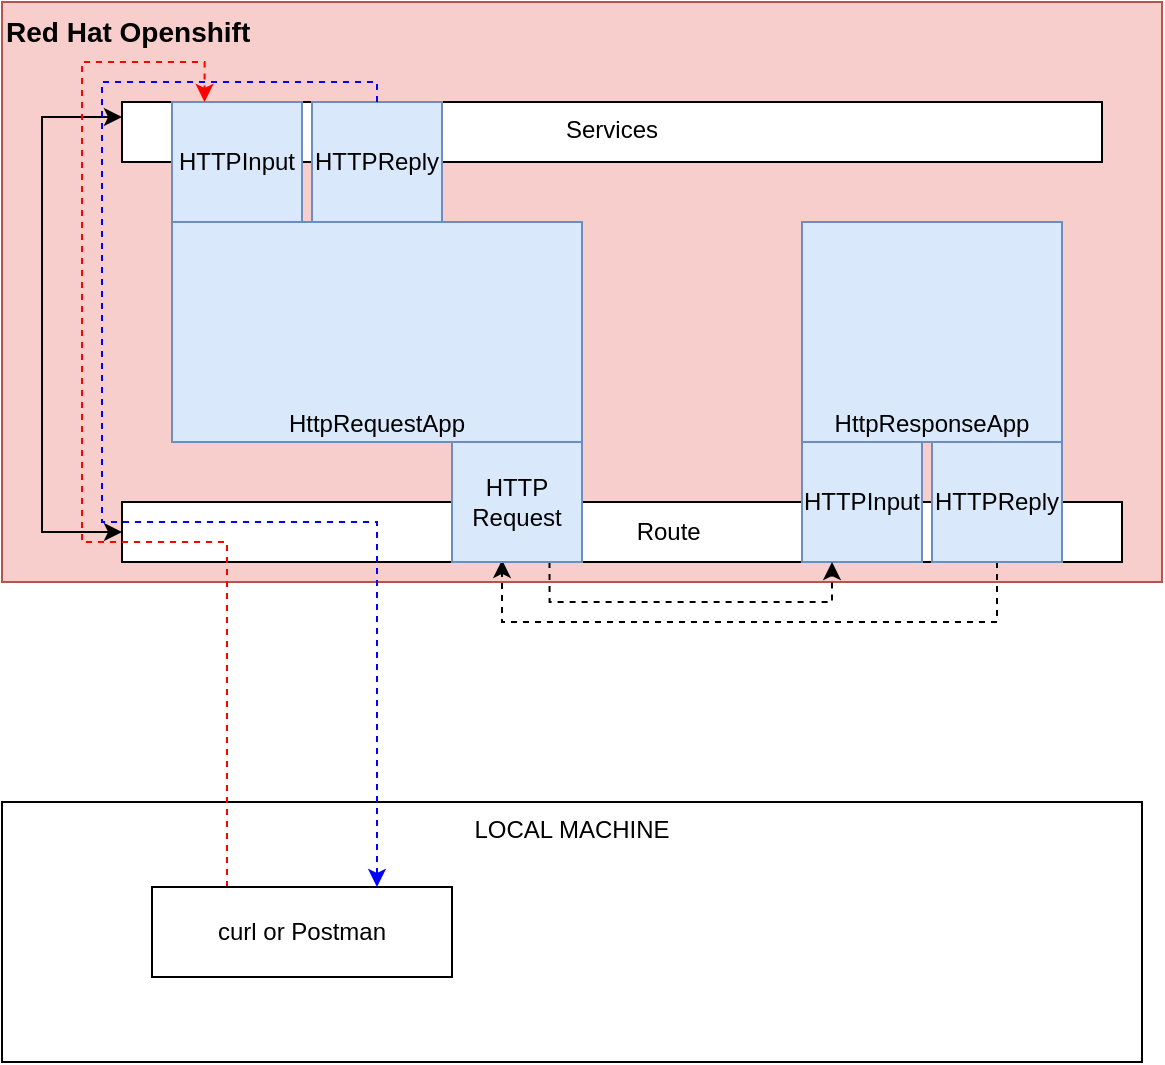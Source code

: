 <mxfile version="15.8.7" type="device"><diagram id="Do3HrqNzLXgXVQXsuCyN" name="Page-1"><mxGraphModel dx="1106" dy="837" grid="1" gridSize="10" guides="1" tooltips="1" connect="1" arrows="1" fold="1" page="1" pageScale="1" pageWidth="1169" pageHeight="827" math="0" shadow="0"><root><mxCell id="0"/><mxCell id="1" parent="0"/><mxCell id="6WCciI0W7d_jgtDfva0X-11" value="LOCAL MACHINE&lt;br&gt;" style="rounded=0;whiteSpace=wrap;html=1;verticalAlign=top;" parent="1" vertex="1"><mxGeometry x="280" y="510" width="570" height="130" as="geometry"/></mxCell><mxCell id="6WCciI0W7d_jgtDfva0X-1" value="&lt;font style=&quot;font-size: 14px&quot;&gt;&lt;b&gt;Red Hat Openshift&lt;/b&gt;&lt;/font&gt;" style="rounded=0;whiteSpace=wrap;html=1;fillColor=#f8cecc;strokeColor=#b85450;verticalAlign=top;align=left;" parent="1" vertex="1"><mxGeometry x="280" y="110" width="580" height="290" as="geometry"/></mxCell><mxCell id="6WCciI0W7d_jgtDfva0X-13" style="edgeStyle=orthogonalEdgeStyle;rounded=0;orthogonalLoop=1;jettySize=auto;html=1;exitX=0;exitY=0.5;exitDx=0;exitDy=0;entryX=0;entryY=0.25;entryDx=0;entryDy=0;startArrow=classic;startFill=1;" parent="1" source="6WCciI0W7d_jgtDfva0X-2" target="6WCciI0W7d_jgtDfva0X-3" edge="1"><mxGeometry relative="1" as="geometry"><Array as="points"><mxPoint x="300" y="375"/><mxPoint x="300" y="168"/></Array></mxGeometry></mxCell><mxCell id="6WCciI0W7d_jgtDfva0X-2" value="&amp;nbsp; &amp;nbsp; &amp;nbsp; &amp;nbsp; &amp;nbsp; &amp;nbsp; &amp;nbsp; Route" style="rounded=0;whiteSpace=wrap;html=1;align=center;" parent="1" vertex="1"><mxGeometry x="340" y="360" width="500" height="30" as="geometry"/></mxCell><mxCell id="6WCciI0W7d_jgtDfva0X-3" value="Services" style="rounded=0;whiteSpace=wrap;html=1;verticalAlign=top;" parent="1" vertex="1"><mxGeometry x="340" y="160" width="490" height="30" as="geometry"/></mxCell><mxCell id="6WCciI0W7d_jgtDfva0X-23" value="HttpRequestApp" style="rounded=0;whiteSpace=wrap;html=1;verticalAlign=bottom;fillColor=#dae8fc;strokeColor=#6c8ebf;" parent="1" vertex="1"><mxGeometry x="365" y="220" width="205" height="110" as="geometry"/></mxCell><mxCell id="6WCciI0W7d_jgtDfva0X-37" value="HTTPInput" style="rounded=0;whiteSpace=wrap;html=1;fillColor=#dae8fc;strokeColor=#6c8ebf;" parent="1" vertex="1"><mxGeometry x="365" y="160" width="65" height="60" as="geometry"/></mxCell><mxCell id="6WCciI0W7d_jgtDfva0X-39" value="HTTPReply" style="rounded=0;whiteSpace=wrap;html=1;fillColor=#dae8fc;strokeColor=#6c8ebf;" parent="1" vertex="1"><mxGeometry x="435" y="160" width="65" height="60" as="geometry"/></mxCell><mxCell id="TtEjBWR7jRwfZIruF0Yl-5" style="edgeStyle=orthogonalEdgeStyle;rounded=0;orthogonalLoop=1;jettySize=auto;html=1;exitX=0.25;exitY=0;exitDx=0;exitDy=0;entryX=0.25;entryY=0;entryDx=0;entryDy=0;dashed=1;strokeColor=#FF0000;" parent="1" source="6WCciI0W7d_jgtDfva0X-40" target="6WCciI0W7d_jgtDfva0X-37" edge="1"><mxGeometry relative="1" as="geometry"><Array as="points"><mxPoint x="393" y="380"/><mxPoint x="320" y="380"/><mxPoint x="320" y="140"/><mxPoint x="381" y="140"/></Array></mxGeometry></mxCell><mxCell id="6WCciI0W7d_jgtDfva0X-40" value="curl or Postman" style="rounded=0;whiteSpace=wrap;html=1;" parent="1" vertex="1"><mxGeometry x="355" y="552.5" width="150" height="45" as="geometry"/></mxCell><mxCell id="TtEjBWR7jRwfZIruF0Yl-1" value="HttpResponseApp" style="rounded=0;whiteSpace=wrap;html=1;verticalAlign=bottom;fillColor=#dae8fc;strokeColor=#6c8ebf;" parent="1" vertex="1"><mxGeometry x="680" y="220" width="130" height="110" as="geometry"/></mxCell><mxCell id="TtEjBWR7jRwfZIruF0Yl-2" value="HTTPInput" style="rounded=0;whiteSpace=wrap;html=1;fillColor=#dae8fc;strokeColor=#6c8ebf;" parent="1" vertex="1"><mxGeometry x="680" y="330" width="60" height="60" as="geometry"/></mxCell><mxCell id="TtEjBWR7jRwfZIruF0Yl-7" style="edgeStyle=orthogonalEdgeStyle;rounded=0;orthogonalLoop=1;jettySize=auto;html=1;exitX=0.5;exitY=1;exitDx=0;exitDy=0;entryX=0.385;entryY=0.983;entryDx=0;entryDy=0;entryPerimeter=0;dashed=1;" parent="1" source="TtEjBWR7jRwfZIruF0Yl-3" target="TtEjBWR7jRwfZIruF0Yl-4" edge="1"><mxGeometry relative="1" as="geometry"><Array as="points"><mxPoint x="778" y="420"/><mxPoint x="530" y="420"/></Array></mxGeometry></mxCell><mxCell id="TtEjBWR7jRwfZIruF0Yl-3" value="HTTPReply" style="rounded=0;whiteSpace=wrap;html=1;fillColor=#dae8fc;strokeColor=#6c8ebf;" parent="1" vertex="1"><mxGeometry x="745" y="330" width="65" height="60" as="geometry"/></mxCell><mxCell id="TtEjBWR7jRwfZIruF0Yl-6" style="edgeStyle=orthogonalEdgeStyle;rounded=0;orthogonalLoop=1;jettySize=auto;html=1;exitX=0.75;exitY=1;exitDx=0;exitDy=0;entryX=0.25;entryY=1;entryDx=0;entryDy=0;dashed=1;" parent="1" source="TtEjBWR7jRwfZIruF0Yl-4" target="TtEjBWR7jRwfZIruF0Yl-2" edge="1"><mxGeometry relative="1" as="geometry"/></mxCell><mxCell id="TtEjBWR7jRwfZIruF0Yl-4" value="HTTP&lt;br&gt;Request" style="rounded=0;whiteSpace=wrap;html=1;fillColor=#dae8fc;strokeColor=#6c8ebf;" parent="1" vertex="1"><mxGeometry x="505" y="330" width="65" height="60" as="geometry"/></mxCell><mxCell id="nYNxiABUYj170yK7HAYM-12" style="edgeStyle=orthogonalEdgeStyle;rounded=0;orthogonalLoop=1;jettySize=auto;html=1;exitX=0.5;exitY=0;exitDx=0;exitDy=0;fontSize=12;entryX=0.75;entryY=0;entryDx=0;entryDy=0;dashed=1;strokeColor=#0000FF;" parent="1" source="6WCciI0W7d_jgtDfva0X-39" target="6WCciI0W7d_jgtDfva0X-40" edge="1"><mxGeometry relative="1" as="geometry"><mxPoint x="500" y="473" as="targetPoint"/><Array as="points"><mxPoint x="468" y="150"/><mxPoint x="330" y="150"/><mxPoint x="330" y="370"/><mxPoint x="468" y="370"/></Array></mxGeometry></mxCell></root></mxGraphModel></diagram></mxfile>